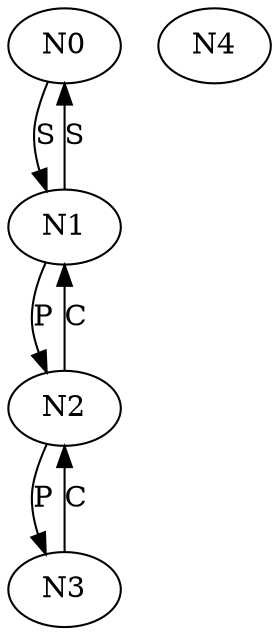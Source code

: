 digraph Test {
    N0[label="N0"];
    N1[label="N1"];
    N2[label="N2"];
    N3[label="N3"];
    N4[label="N4"];
    N1 -> N0[label="S"];
    N0 -> N1[label="S"];
    N1 -> N2[label="P"];
    N2 -> N1[label="C"];
    N2 -> N3[label="P"];
    N3 -> N2[label="C"];
}
